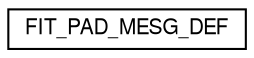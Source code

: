 digraph "Graphical Class Hierarchy"
{
  edge [fontname="FreeSans",fontsize="10",labelfontname="FreeSans",labelfontsize="10"];
  node [fontname="FreeSans",fontsize="10",shape=record];
  rankdir="LR";
  Node1 [label="FIT_PAD_MESG_DEF",height=0.2,width=0.4,color="black", fillcolor="white", style="filled",URL="$struct_f_i_t___p_a_d___m_e_s_g___d_e_f.html"];
}
